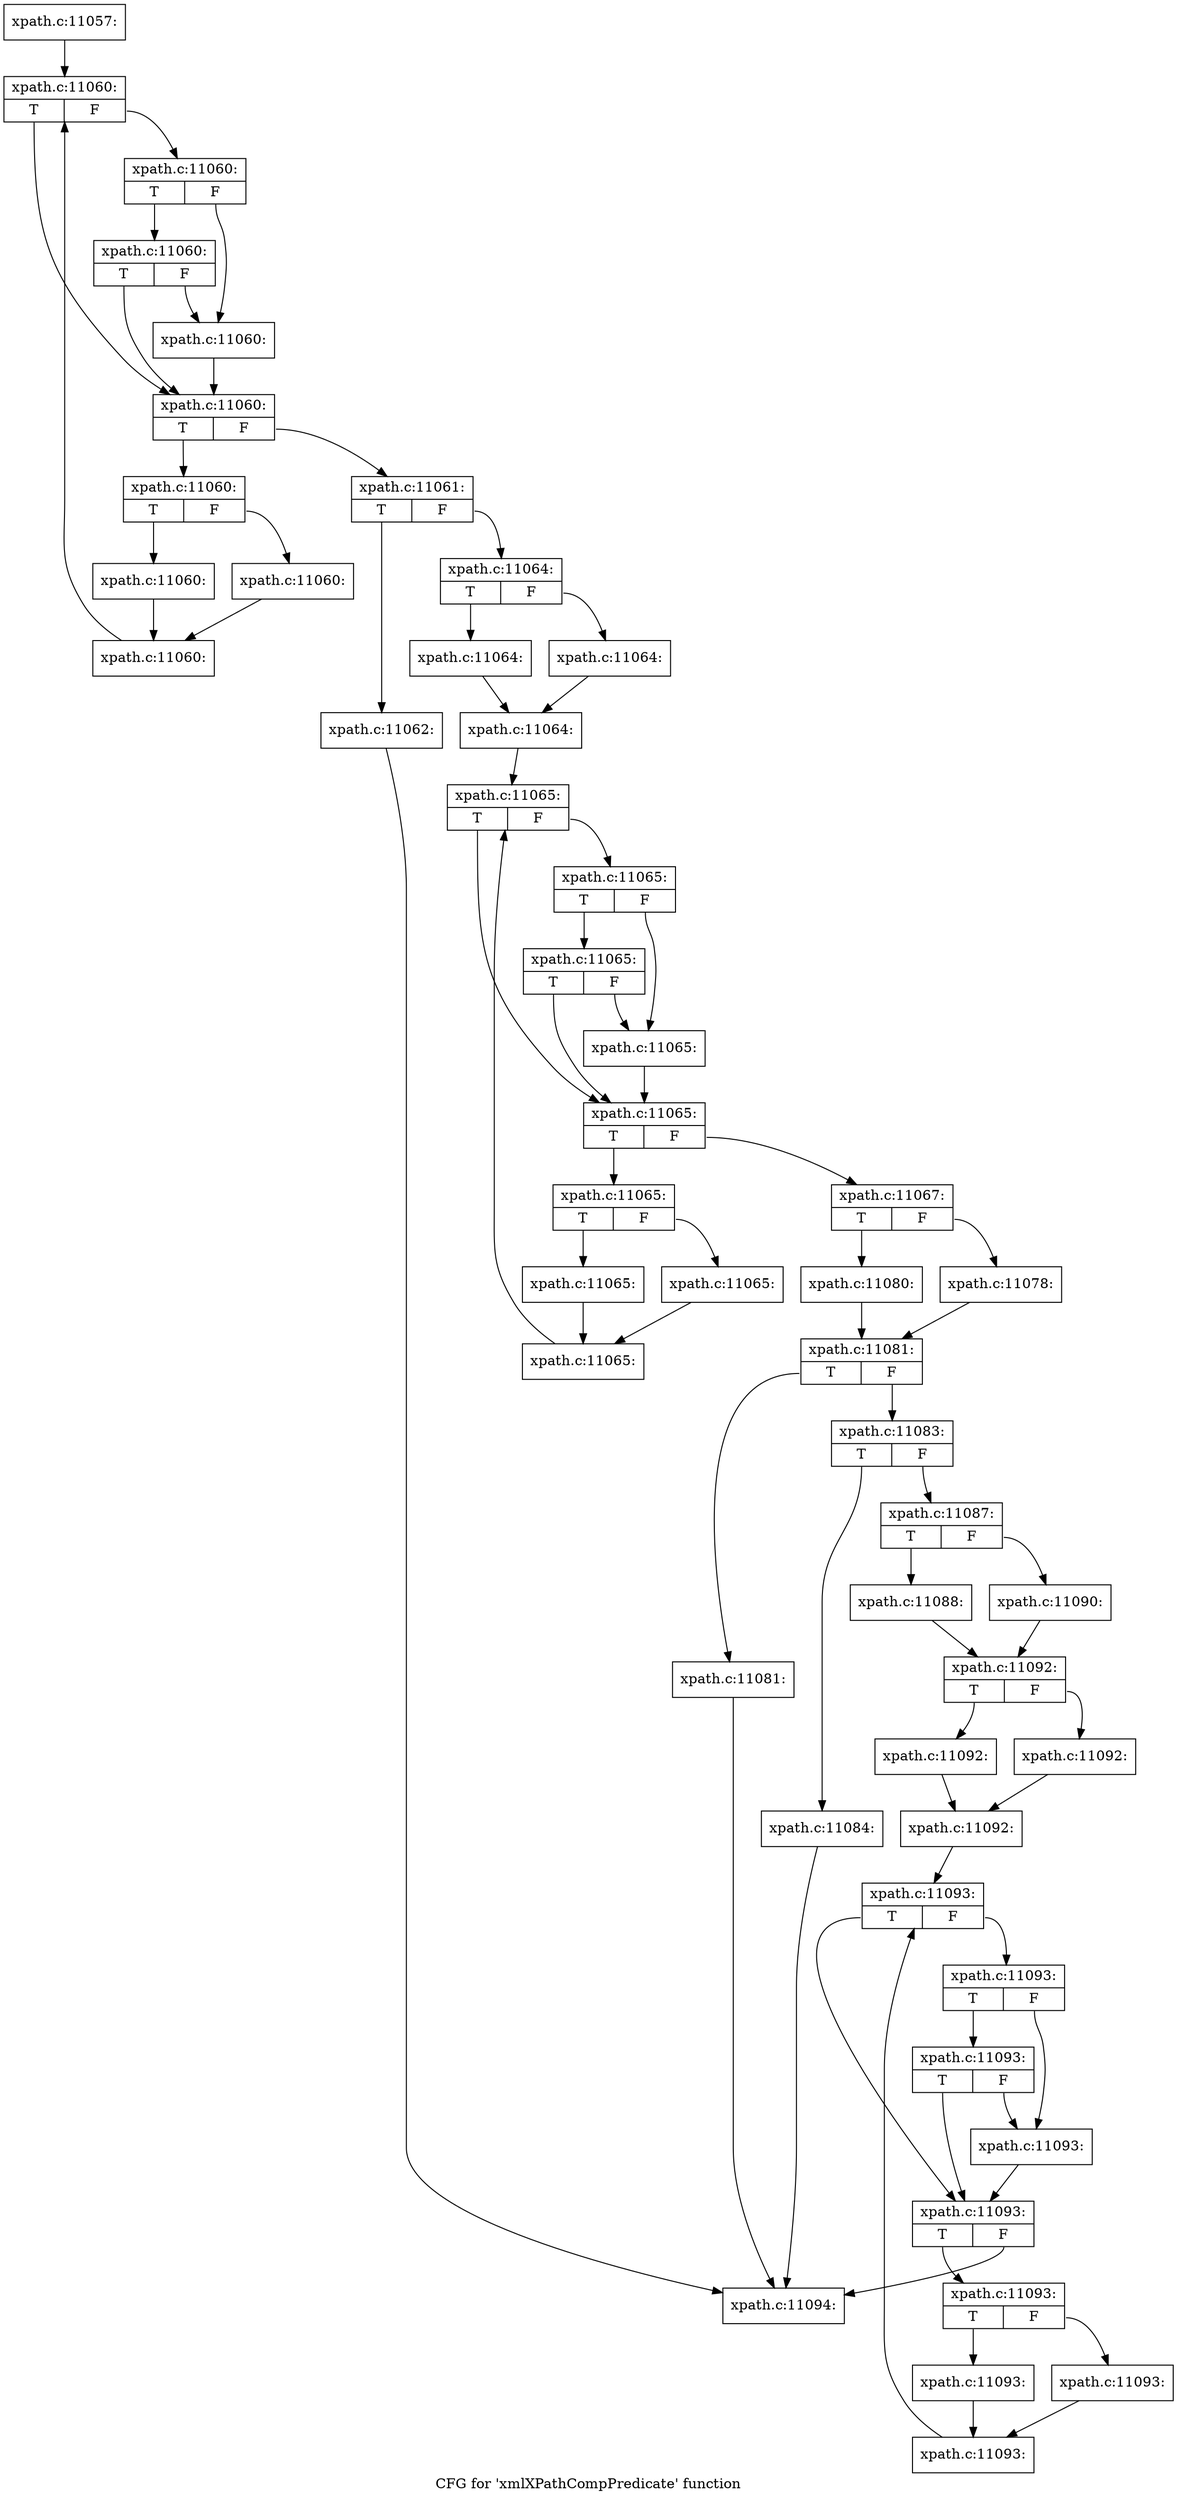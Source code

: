 digraph "CFG for 'xmlXPathCompPredicate' function" {
	label="CFG for 'xmlXPathCompPredicate' function";

	Node0x4f487b0 [shape=record,label="{xpath.c:11057:}"];
	Node0x4f487b0 -> Node0x4f58b20;
	Node0x4f58b20 [shape=record,label="{xpath.c:11060:|{<s0>T|<s1>F}}"];
	Node0x4f58b20:s0 -> Node0x4f58d60;
	Node0x4f58b20:s1 -> Node0x4f58e00;
	Node0x4f58e00 [shape=record,label="{xpath.c:11060:|{<s0>T|<s1>F}}"];
	Node0x4f58e00:s0 -> Node0x4f59160;
	Node0x4f58e00:s1 -> Node0x4f58db0;
	Node0x4f59160 [shape=record,label="{xpath.c:11060:|{<s0>T|<s1>F}}"];
	Node0x4f59160:s0 -> Node0x4f58d60;
	Node0x4f59160:s1 -> Node0x4f58db0;
	Node0x4f58db0 [shape=record,label="{xpath.c:11060:}"];
	Node0x4f58db0 -> Node0x4f58d60;
	Node0x4f58d60 [shape=record,label="{xpath.c:11060:|{<s0>T|<s1>F}}"];
	Node0x4f58d60:s0 -> Node0x4f59790;
	Node0x4f58d60:s1 -> Node0x4f58d10;
	Node0x4f59790 [shape=record,label="{xpath.c:11060:|{<s0>T|<s1>F}}"];
	Node0x4f59790:s0 -> Node0x4f59c40;
	Node0x4f59790:s1 -> Node0x4f59c90;
	Node0x4f59c40 [shape=record,label="{xpath.c:11060:}"];
	Node0x4f59c40 -> Node0x4f59ce0;
	Node0x4f59c90 [shape=record,label="{xpath.c:11060:}"];
	Node0x4f59c90 -> Node0x4f59ce0;
	Node0x4f59ce0 [shape=record,label="{xpath.c:11060:}"];
	Node0x4f59ce0 -> Node0x4f58b20;
	Node0x4f58d10 [shape=record,label="{xpath.c:11061:|{<s0>T|<s1>F}}"];
	Node0x4f58d10:s0 -> Node0x4f5a640;
	Node0x4f58d10:s1 -> Node0x4f5a690;
	Node0x4f5a640 [shape=record,label="{xpath.c:11062:}"];
	Node0x4f5a640 -> Node0x4f603e0;
	Node0x4f5a690 [shape=record,label="{xpath.c:11064:|{<s0>T|<s1>F}}"];
	Node0x4f5a690:s0 -> Node0x4f5add0;
	Node0x4f5a690:s1 -> Node0x4f5ae20;
	Node0x4f5add0 [shape=record,label="{xpath.c:11064:}"];
	Node0x4f5add0 -> Node0x4f5ae70;
	Node0x4f5ae20 [shape=record,label="{xpath.c:11064:}"];
	Node0x4f5ae20 -> Node0x4f5ae70;
	Node0x4f5ae70 [shape=record,label="{xpath.c:11064:}"];
	Node0x4f5ae70 -> Node0x4f5b760;
	Node0x4f5b760 [shape=record,label="{xpath.c:11065:|{<s0>T|<s1>F}}"];
	Node0x4f5b760:s0 -> Node0x4f5b9a0;
	Node0x4f5b760:s1 -> Node0x4f5ba40;
	Node0x4f5ba40 [shape=record,label="{xpath.c:11065:|{<s0>T|<s1>F}}"];
	Node0x4f5ba40:s0 -> Node0x4f5bda0;
	Node0x4f5ba40:s1 -> Node0x4f5b9f0;
	Node0x4f5bda0 [shape=record,label="{xpath.c:11065:|{<s0>T|<s1>F}}"];
	Node0x4f5bda0:s0 -> Node0x4f5b9a0;
	Node0x4f5bda0:s1 -> Node0x4f5b9f0;
	Node0x4f5b9f0 [shape=record,label="{xpath.c:11065:}"];
	Node0x4f5b9f0 -> Node0x4f5b9a0;
	Node0x4f5b9a0 [shape=record,label="{xpath.c:11065:|{<s0>T|<s1>F}}"];
	Node0x4f5b9a0:s0 -> Node0x4f5c3d0;
	Node0x4f5b9a0:s1 -> Node0x4f5b950;
	Node0x4f5c3d0 [shape=record,label="{xpath.c:11065:|{<s0>T|<s1>F}}"];
	Node0x4f5c3d0:s0 -> Node0x4f5c880;
	Node0x4f5c3d0:s1 -> Node0x4f5c8d0;
	Node0x4f5c880 [shape=record,label="{xpath.c:11065:}"];
	Node0x4f5c880 -> Node0x4f5c920;
	Node0x4f5c8d0 [shape=record,label="{xpath.c:11065:}"];
	Node0x4f5c8d0 -> Node0x4f5c920;
	Node0x4f5c920 [shape=record,label="{xpath.c:11065:}"];
	Node0x4f5c920 -> Node0x4f5b760;
	Node0x4f5b950 [shape=record,label="{xpath.c:11067:|{<s0>T|<s1>F}}"];
	Node0x4f5b950:s0 -> Node0x4f5d6c0;
	Node0x4f5b950:s1 -> Node0x4f5d620;
	Node0x4f5d620 [shape=record,label="{xpath.c:11078:}"];
	Node0x4f5d620 -> Node0x4f5d670;
	Node0x4f5d6c0 [shape=record,label="{xpath.c:11080:}"];
	Node0x4f5d6c0 -> Node0x4f5d670;
	Node0x4f5d670 [shape=record,label="{xpath.c:11081:|{<s0>T|<s1>F}}"];
	Node0x4f5d670:s0 -> Node0x4f5dd30;
	Node0x4f5d670:s1 -> Node0x4f5dd80;
	Node0x4f5dd30 [shape=record,label="{xpath.c:11081:}"];
	Node0x4f5dd30 -> Node0x4f603e0;
	Node0x4f5dd80 [shape=record,label="{xpath.c:11083:|{<s0>T|<s1>F}}"];
	Node0x4f5dd80:s0 -> Node0x4f5e170;
	Node0x4f5dd80:s1 -> Node0x4f5e1c0;
	Node0x4f5e170 [shape=record,label="{xpath.c:11084:}"];
	Node0x4f5e170 -> Node0x4f603e0;
	Node0x4f5e1c0 [shape=record,label="{xpath.c:11087:|{<s0>T|<s1>F}}"];
	Node0x4f5e1c0:s0 -> Node0x4f5e970;
	Node0x4f5e1c0:s1 -> Node0x4f5ea10;
	Node0x4f5e970 [shape=record,label="{xpath.c:11088:}"];
	Node0x4f5e970 -> Node0x4f5e9c0;
	Node0x4f5ea10 [shape=record,label="{xpath.c:11090:}"];
	Node0x4f5ea10 -> Node0x4f5e9c0;
	Node0x4f5e9c0 [shape=record,label="{xpath.c:11092:|{<s0>T|<s1>F}}"];
	Node0x4f5e9c0:s0 -> Node0x4f5f770;
	Node0x4f5e9c0:s1 -> Node0x4f5f930;
	Node0x4f5f770 [shape=record,label="{xpath.c:11092:}"];
	Node0x4f5f770 -> Node0x4f5f980;
	Node0x4f5f930 [shape=record,label="{xpath.c:11092:}"];
	Node0x4f5f930 -> Node0x4f5f980;
	Node0x4f5f980 [shape=record,label="{xpath.c:11092:}"];
	Node0x4f5f980 -> Node0x4f601f0;
	Node0x4f601f0 [shape=record,label="{xpath.c:11093:|{<s0>T|<s1>F}}"];
	Node0x4f601f0:s0 -> Node0x4f60430;
	Node0x4f601f0:s1 -> Node0x4f604d0;
	Node0x4f604d0 [shape=record,label="{xpath.c:11093:|{<s0>T|<s1>F}}"];
	Node0x4f604d0:s0 -> Node0x4f60830;
	Node0x4f604d0:s1 -> Node0x4f60480;
	Node0x4f60830 [shape=record,label="{xpath.c:11093:|{<s0>T|<s1>F}}"];
	Node0x4f60830:s0 -> Node0x4f60430;
	Node0x4f60830:s1 -> Node0x4f60480;
	Node0x4f60480 [shape=record,label="{xpath.c:11093:}"];
	Node0x4f60480 -> Node0x4f60430;
	Node0x4f60430 [shape=record,label="{xpath.c:11093:|{<s0>T|<s1>F}}"];
	Node0x4f60430:s0 -> Node0x4f60e60;
	Node0x4f60430:s1 -> Node0x4f603e0;
	Node0x4f60e60 [shape=record,label="{xpath.c:11093:|{<s0>T|<s1>F}}"];
	Node0x4f60e60:s0 -> Node0x4f61310;
	Node0x4f60e60:s1 -> Node0x4f61360;
	Node0x4f61310 [shape=record,label="{xpath.c:11093:}"];
	Node0x4f61310 -> Node0x4f613b0;
	Node0x4f61360 [shape=record,label="{xpath.c:11093:}"];
	Node0x4f61360 -> Node0x4f613b0;
	Node0x4f613b0 [shape=record,label="{xpath.c:11093:}"];
	Node0x4f613b0 -> Node0x4f601f0;
	Node0x4f603e0 [shape=record,label="{xpath.c:11094:}"];
}
